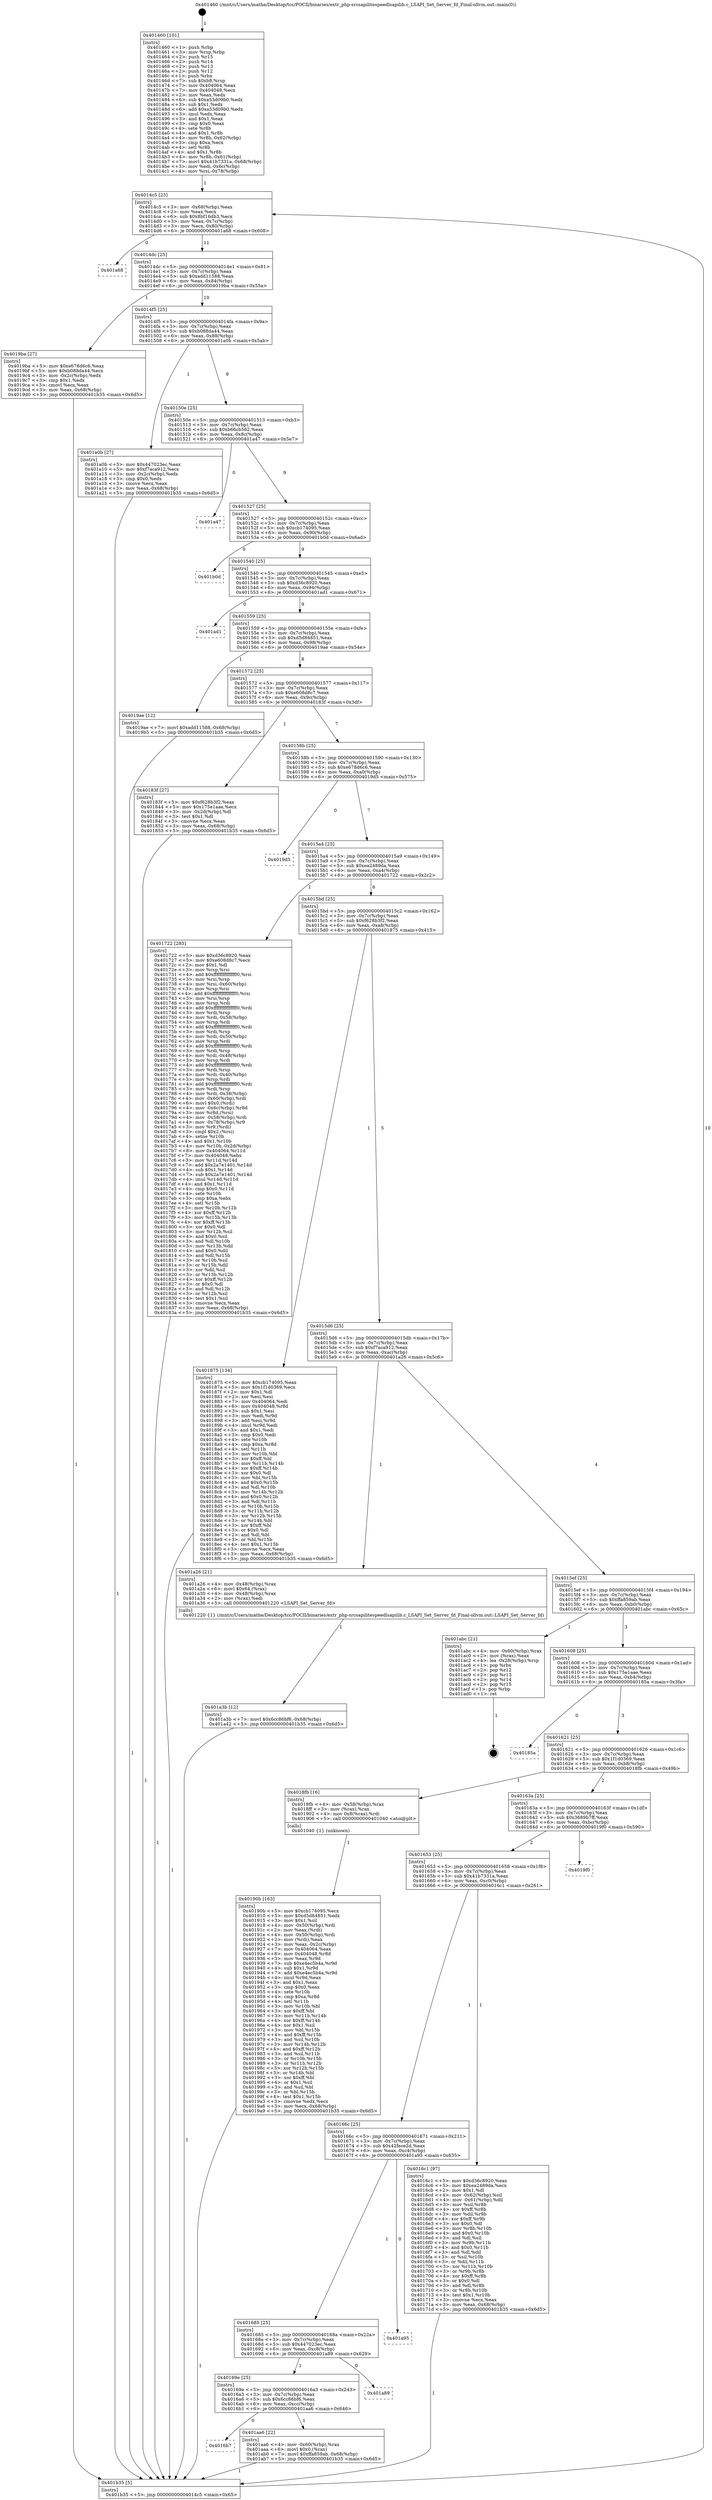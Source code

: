 digraph "0x401460" {
  label = "0x401460 (/mnt/c/Users/mathe/Desktop/tcc/POCII/binaries/extr_php-srcsapilitespeedlsapilib.c_LSAPI_Set_Server_fd_Final-ollvm.out::main(0))"
  labelloc = "t"
  node[shape=record]

  Entry [label="",width=0.3,height=0.3,shape=circle,fillcolor=black,style=filled]
  "0x4014c5" [label="{
     0x4014c5 [23]\l
     | [instrs]\l
     &nbsp;&nbsp;0x4014c5 \<+3\>: mov -0x68(%rbp),%eax\l
     &nbsp;&nbsp;0x4014c8 \<+2\>: mov %eax,%ecx\l
     &nbsp;&nbsp;0x4014ca \<+6\>: sub $0x8bf16db3,%ecx\l
     &nbsp;&nbsp;0x4014d0 \<+3\>: mov %eax,-0x7c(%rbp)\l
     &nbsp;&nbsp;0x4014d3 \<+3\>: mov %ecx,-0x80(%rbp)\l
     &nbsp;&nbsp;0x4014d6 \<+6\>: je 0000000000401a68 \<main+0x608\>\l
  }"]
  "0x401a68" [label="{
     0x401a68\l
  }", style=dashed]
  "0x4014dc" [label="{
     0x4014dc [25]\l
     | [instrs]\l
     &nbsp;&nbsp;0x4014dc \<+5\>: jmp 00000000004014e1 \<main+0x81\>\l
     &nbsp;&nbsp;0x4014e1 \<+3\>: mov -0x7c(%rbp),%eax\l
     &nbsp;&nbsp;0x4014e4 \<+5\>: sub $0xadd11588,%eax\l
     &nbsp;&nbsp;0x4014e9 \<+6\>: mov %eax,-0x84(%rbp)\l
     &nbsp;&nbsp;0x4014ef \<+6\>: je 00000000004019ba \<main+0x55a\>\l
  }"]
  Exit [label="",width=0.3,height=0.3,shape=circle,fillcolor=black,style=filled,peripheries=2]
  "0x4019ba" [label="{
     0x4019ba [27]\l
     | [instrs]\l
     &nbsp;&nbsp;0x4019ba \<+5\>: mov $0xe678d6c6,%eax\l
     &nbsp;&nbsp;0x4019bf \<+5\>: mov $0xb088da44,%ecx\l
     &nbsp;&nbsp;0x4019c4 \<+3\>: mov -0x2c(%rbp),%edx\l
     &nbsp;&nbsp;0x4019c7 \<+3\>: cmp $0x1,%edx\l
     &nbsp;&nbsp;0x4019ca \<+3\>: cmovl %ecx,%eax\l
     &nbsp;&nbsp;0x4019cd \<+3\>: mov %eax,-0x68(%rbp)\l
     &nbsp;&nbsp;0x4019d0 \<+5\>: jmp 0000000000401b35 \<main+0x6d5\>\l
  }"]
  "0x4014f5" [label="{
     0x4014f5 [25]\l
     | [instrs]\l
     &nbsp;&nbsp;0x4014f5 \<+5\>: jmp 00000000004014fa \<main+0x9a\>\l
     &nbsp;&nbsp;0x4014fa \<+3\>: mov -0x7c(%rbp),%eax\l
     &nbsp;&nbsp;0x4014fd \<+5\>: sub $0xb088da44,%eax\l
     &nbsp;&nbsp;0x401502 \<+6\>: mov %eax,-0x88(%rbp)\l
     &nbsp;&nbsp;0x401508 \<+6\>: je 0000000000401a0b \<main+0x5ab\>\l
  }"]
  "0x4016b7" [label="{
     0x4016b7\l
  }", style=dashed]
  "0x401a0b" [label="{
     0x401a0b [27]\l
     | [instrs]\l
     &nbsp;&nbsp;0x401a0b \<+5\>: mov $0x447023ec,%eax\l
     &nbsp;&nbsp;0x401a10 \<+5\>: mov $0xf7aca912,%ecx\l
     &nbsp;&nbsp;0x401a15 \<+3\>: mov -0x2c(%rbp),%edx\l
     &nbsp;&nbsp;0x401a18 \<+3\>: cmp $0x0,%edx\l
     &nbsp;&nbsp;0x401a1b \<+3\>: cmove %ecx,%eax\l
     &nbsp;&nbsp;0x401a1e \<+3\>: mov %eax,-0x68(%rbp)\l
     &nbsp;&nbsp;0x401a21 \<+5\>: jmp 0000000000401b35 \<main+0x6d5\>\l
  }"]
  "0x40150e" [label="{
     0x40150e [25]\l
     | [instrs]\l
     &nbsp;&nbsp;0x40150e \<+5\>: jmp 0000000000401513 \<main+0xb3\>\l
     &nbsp;&nbsp;0x401513 \<+3\>: mov -0x7c(%rbp),%eax\l
     &nbsp;&nbsp;0x401516 \<+5\>: sub $0xb66cb562,%eax\l
     &nbsp;&nbsp;0x40151b \<+6\>: mov %eax,-0x8c(%rbp)\l
     &nbsp;&nbsp;0x401521 \<+6\>: je 0000000000401a47 \<main+0x5e7\>\l
  }"]
  "0x401aa6" [label="{
     0x401aa6 [22]\l
     | [instrs]\l
     &nbsp;&nbsp;0x401aa6 \<+4\>: mov -0x60(%rbp),%rax\l
     &nbsp;&nbsp;0x401aaa \<+6\>: movl $0x0,(%rax)\l
     &nbsp;&nbsp;0x401ab0 \<+7\>: movl $0xffa859ab,-0x68(%rbp)\l
     &nbsp;&nbsp;0x401ab7 \<+5\>: jmp 0000000000401b35 \<main+0x6d5\>\l
  }"]
  "0x401a47" [label="{
     0x401a47\l
  }", style=dashed]
  "0x401527" [label="{
     0x401527 [25]\l
     | [instrs]\l
     &nbsp;&nbsp;0x401527 \<+5\>: jmp 000000000040152c \<main+0xcc\>\l
     &nbsp;&nbsp;0x40152c \<+3\>: mov -0x7c(%rbp),%eax\l
     &nbsp;&nbsp;0x40152f \<+5\>: sub $0xcb174095,%eax\l
     &nbsp;&nbsp;0x401534 \<+6\>: mov %eax,-0x90(%rbp)\l
     &nbsp;&nbsp;0x40153a \<+6\>: je 0000000000401b0d \<main+0x6ad\>\l
  }"]
  "0x40169e" [label="{
     0x40169e [25]\l
     | [instrs]\l
     &nbsp;&nbsp;0x40169e \<+5\>: jmp 00000000004016a3 \<main+0x243\>\l
     &nbsp;&nbsp;0x4016a3 \<+3\>: mov -0x7c(%rbp),%eax\l
     &nbsp;&nbsp;0x4016a6 \<+5\>: sub $0x6cc86bf6,%eax\l
     &nbsp;&nbsp;0x4016ab \<+6\>: mov %eax,-0xcc(%rbp)\l
     &nbsp;&nbsp;0x4016b1 \<+6\>: je 0000000000401aa6 \<main+0x646\>\l
  }"]
  "0x401b0d" [label="{
     0x401b0d\l
  }", style=dashed]
  "0x401540" [label="{
     0x401540 [25]\l
     | [instrs]\l
     &nbsp;&nbsp;0x401540 \<+5\>: jmp 0000000000401545 \<main+0xe5\>\l
     &nbsp;&nbsp;0x401545 \<+3\>: mov -0x7c(%rbp),%eax\l
     &nbsp;&nbsp;0x401548 \<+5\>: sub $0xd36c8920,%eax\l
     &nbsp;&nbsp;0x40154d \<+6\>: mov %eax,-0x94(%rbp)\l
     &nbsp;&nbsp;0x401553 \<+6\>: je 0000000000401ad1 \<main+0x671\>\l
  }"]
  "0x401a89" [label="{
     0x401a89\l
  }", style=dashed]
  "0x401ad1" [label="{
     0x401ad1\l
  }", style=dashed]
  "0x401559" [label="{
     0x401559 [25]\l
     | [instrs]\l
     &nbsp;&nbsp;0x401559 \<+5\>: jmp 000000000040155e \<main+0xfe\>\l
     &nbsp;&nbsp;0x40155e \<+3\>: mov -0x7c(%rbp),%eax\l
     &nbsp;&nbsp;0x401561 \<+5\>: sub $0xd5d84851,%eax\l
     &nbsp;&nbsp;0x401566 \<+6\>: mov %eax,-0x98(%rbp)\l
     &nbsp;&nbsp;0x40156c \<+6\>: je 00000000004019ae \<main+0x54e\>\l
  }"]
  "0x401685" [label="{
     0x401685 [25]\l
     | [instrs]\l
     &nbsp;&nbsp;0x401685 \<+5\>: jmp 000000000040168a \<main+0x22a\>\l
     &nbsp;&nbsp;0x40168a \<+3\>: mov -0x7c(%rbp),%eax\l
     &nbsp;&nbsp;0x40168d \<+5\>: sub $0x447023ec,%eax\l
     &nbsp;&nbsp;0x401692 \<+6\>: mov %eax,-0xc8(%rbp)\l
     &nbsp;&nbsp;0x401698 \<+6\>: je 0000000000401a89 \<main+0x629\>\l
  }"]
  "0x4019ae" [label="{
     0x4019ae [12]\l
     | [instrs]\l
     &nbsp;&nbsp;0x4019ae \<+7\>: movl $0xadd11588,-0x68(%rbp)\l
     &nbsp;&nbsp;0x4019b5 \<+5\>: jmp 0000000000401b35 \<main+0x6d5\>\l
  }"]
  "0x401572" [label="{
     0x401572 [25]\l
     | [instrs]\l
     &nbsp;&nbsp;0x401572 \<+5\>: jmp 0000000000401577 \<main+0x117\>\l
     &nbsp;&nbsp;0x401577 \<+3\>: mov -0x7c(%rbp),%eax\l
     &nbsp;&nbsp;0x40157a \<+5\>: sub $0xe608d8c7,%eax\l
     &nbsp;&nbsp;0x40157f \<+6\>: mov %eax,-0x9c(%rbp)\l
     &nbsp;&nbsp;0x401585 \<+6\>: je 000000000040183f \<main+0x3df\>\l
  }"]
  "0x401a95" [label="{
     0x401a95\l
  }", style=dashed]
  "0x40183f" [label="{
     0x40183f [27]\l
     | [instrs]\l
     &nbsp;&nbsp;0x40183f \<+5\>: mov $0xf628b3f2,%eax\l
     &nbsp;&nbsp;0x401844 \<+5\>: mov $0x175e1aae,%ecx\l
     &nbsp;&nbsp;0x401849 \<+3\>: mov -0x2d(%rbp),%dl\l
     &nbsp;&nbsp;0x40184c \<+3\>: test $0x1,%dl\l
     &nbsp;&nbsp;0x40184f \<+3\>: cmovne %ecx,%eax\l
     &nbsp;&nbsp;0x401852 \<+3\>: mov %eax,-0x68(%rbp)\l
     &nbsp;&nbsp;0x401855 \<+5\>: jmp 0000000000401b35 \<main+0x6d5\>\l
  }"]
  "0x40158b" [label="{
     0x40158b [25]\l
     | [instrs]\l
     &nbsp;&nbsp;0x40158b \<+5\>: jmp 0000000000401590 \<main+0x130\>\l
     &nbsp;&nbsp;0x401590 \<+3\>: mov -0x7c(%rbp),%eax\l
     &nbsp;&nbsp;0x401593 \<+5\>: sub $0xe678d6c6,%eax\l
     &nbsp;&nbsp;0x401598 \<+6\>: mov %eax,-0xa0(%rbp)\l
     &nbsp;&nbsp;0x40159e \<+6\>: je 00000000004019d5 \<main+0x575\>\l
  }"]
  "0x401a3b" [label="{
     0x401a3b [12]\l
     | [instrs]\l
     &nbsp;&nbsp;0x401a3b \<+7\>: movl $0x6cc86bf6,-0x68(%rbp)\l
     &nbsp;&nbsp;0x401a42 \<+5\>: jmp 0000000000401b35 \<main+0x6d5\>\l
  }"]
  "0x4019d5" [label="{
     0x4019d5\l
  }", style=dashed]
  "0x4015a4" [label="{
     0x4015a4 [25]\l
     | [instrs]\l
     &nbsp;&nbsp;0x4015a4 \<+5\>: jmp 00000000004015a9 \<main+0x149\>\l
     &nbsp;&nbsp;0x4015a9 \<+3\>: mov -0x7c(%rbp),%eax\l
     &nbsp;&nbsp;0x4015ac \<+5\>: sub $0xea2489da,%eax\l
     &nbsp;&nbsp;0x4015b1 \<+6\>: mov %eax,-0xa4(%rbp)\l
     &nbsp;&nbsp;0x4015b7 \<+6\>: je 0000000000401722 \<main+0x2c2\>\l
  }"]
  "0x40190b" [label="{
     0x40190b [163]\l
     | [instrs]\l
     &nbsp;&nbsp;0x40190b \<+5\>: mov $0xcb174095,%ecx\l
     &nbsp;&nbsp;0x401910 \<+5\>: mov $0xd5d84851,%edx\l
     &nbsp;&nbsp;0x401915 \<+3\>: mov $0x1,%sil\l
     &nbsp;&nbsp;0x401918 \<+4\>: mov -0x50(%rbp),%rdi\l
     &nbsp;&nbsp;0x40191c \<+2\>: mov %eax,(%rdi)\l
     &nbsp;&nbsp;0x40191e \<+4\>: mov -0x50(%rbp),%rdi\l
     &nbsp;&nbsp;0x401922 \<+2\>: mov (%rdi),%eax\l
     &nbsp;&nbsp;0x401924 \<+3\>: mov %eax,-0x2c(%rbp)\l
     &nbsp;&nbsp;0x401927 \<+7\>: mov 0x404064,%eax\l
     &nbsp;&nbsp;0x40192e \<+8\>: mov 0x404048,%r8d\l
     &nbsp;&nbsp;0x401936 \<+3\>: mov %eax,%r9d\l
     &nbsp;&nbsp;0x401939 \<+7\>: sub $0xe4ec5b4a,%r9d\l
     &nbsp;&nbsp;0x401940 \<+4\>: sub $0x1,%r9d\l
     &nbsp;&nbsp;0x401944 \<+7\>: add $0xe4ec5b4a,%r9d\l
     &nbsp;&nbsp;0x40194b \<+4\>: imul %r9d,%eax\l
     &nbsp;&nbsp;0x40194f \<+3\>: and $0x1,%eax\l
     &nbsp;&nbsp;0x401952 \<+3\>: cmp $0x0,%eax\l
     &nbsp;&nbsp;0x401955 \<+4\>: sete %r10b\l
     &nbsp;&nbsp;0x401959 \<+4\>: cmp $0xa,%r8d\l
     &nbsp;&nbsp;0x40195d \<+4\>: setl %r11b\l
     &nbsp;&nbsp;0x401961 \<+3\>: mov %r10b,%bl\l
     &nbsp;&nbsp;0x401964 \<+3\>: xor $0xff,%bl\l
     &nbsp;&nbsp;0x401967 \<+3\>: mov %r11b,%r14b\l
     &nbsp;&nbsp;0x40196a \<+4\>: xor $0xff,%r14b\l
     &nbsp;&nbsp;0x40196e \<+4\>: xor $0x1,%sil\l
     &nbsp;&nbsp;0x401972 \<+3\>: mov %bl,%r15b\l
     &nbsp;&nbsp;0x401975 \<+4\>: and $0xff,%r15b\l
     &nbsp;&nbsp;0x401979 \<+3\>: and %sil,%r10b\l
     &nbsp;&nbsp;0x40197c \<+3\>: mov %r14b,%r12b\l
     &nbsp;&nbsp;0x40197f \<+4\>: and $0xff,%r12b\l
     &nbsp;&nbsp;0x401983 \<+3\>: and %sil,%r11b\l
     &nbsp;&nbsp;0x401986 \<+3\>: or %r10b,%r15b\l
     &nbsp;&nbsp;0x401989 \<+3\>: or %r11b,%r12b\l
     &nbsp;&nbsp;0x40198c \<+3\>: xor %r12b,%r15b\l
     &nbsp;&nbsp;0x40198f \<+3\>: or %r14b,%bl\l
     &nbsp;&nbsp;0x401992 \<+3\>: xor $0xff,%bl\l
     &nbsp;&nbsp;0x401995 \<+4\>: or $0x1,%sil\l
     &nbsp;&nbsp;0x401999 \<+3\>: and %sil,%bl\l
     &nbsp;&nbsp;0x40199c \<+3\>: or %bl,%r15b\l
     &nbsp;&nbsp;0x40199f \<+4\>: test $0x1,%r15b\l
     &nbsp;&nbsp;0x4019a3 \<+3\>: cmovne %edx,%ecx\l
     &nbsp;&nbsp;0x4019a6 \<+3\>: mov %ecx,-0x68(%rbp)\l
     &nbsp;&nbsp;0x4019a9 \<+5\>: jmp 0000000000401b35 \<main+0x6d5\>\l
  }"]
  "0x401722" [label="{
     0x401722 [285]\l
     | [instrs]\l
     &nbsp;&nbsp;0x401722 \<+5\>: mov $0xd36c8920,%eax\l
     &nbsp;&nbsp;0x401727 \<+5\>: mov $0xe608d8c7,%ecx\l
     &nbsp;&nbsp;0x40172c \<+2\>: mov $0x1,%dl\l
     &nbsp;&nbsp;0x40172e \<+3\>: mov %rsp,%rsi\l
     &nbsp;&nbsp;0x401731 \<+4\>: add $0xfffffffffffffff0,%rsi\l
     &nbsp;&nbsp;0x401735 \<+3\>: mov %rsi,%rsp\l
     &nbsp;&nbsp;0x401738 \<+4\>: mov %rsi,-0x60(%rbp)\l
     &nbsp;&nbsp;0x40173c \<+3\>: mov %rsp,%rsi\l
     &nbsp;&nbsp;0x40173f \<+4\>: add $0xfffffffffffffff0,%rsi\l
     &nbsp;&nbsp;0x401743 \<+3\>: mov %rsi,%rsp\l
     &nbsp;&nbsp;0x401746 \<+3\>: mov %rsp,%rdi\l
     &nbsp;&nbsp;0x401749 \<+4\>: add $0xfffffffffffffff0,%rdi\l
     &nbsp;&nbsp;0x40174d \<+3\>: mov %rdi,%rsp\l
     &nbsp;&nbsp;0x401750 \<+4\>: mov %rdi,-0x58(%rbp)\l
     &nbsp;&nbsp;0x401754 \<+3\>: mov %rsp,%rdi\l
     &nbsp;&nbsp;0x401757 \<+4\>: add $0xfffffffffffffff0,%rdi\l
     &nbsp;&nbsp;0x40175b \<+3\>: mov %rdi,%rsp\l
     &nbsp;&nbsp;0x40175e \<+4\>: mov %rdi,-0x50(%rbp)\l
     &nbsp;&nbsp;0x401762 \<+3\>: mov %rsp,%rdi\l
     &nbsp;&nbsp;0x401765 \<+4\>: add $0xfffffffffffffff0,%rdi\l
     &nbsp;&nbsp;0x401769 \<+3\>: mov %rdi,%rsp\l
     &nbsp;&nbsp;0x40176c \<+4\>: mov %rdi,-0x48(%rbp)\l
     &nbsp;&nbsp;0x401770 \<+3\>: mov %rsp,%rdi\l
     &nbsp;&nbsp;0x401773 \<+4\>: add $0xfffffffffffffff0,%rdi\l
     &nbsp;&nbsp;0x401777 \<+3\>: mov %rdi,%rsp\l
     &nbsp;&nbsp;0x40177a \<+4\>: mov %rdi,-0x40(%rbp)\l
     &nbsp;&nbsp;0x40177e \<+3\>: mov %rsp,%rdi\l
     &nbsp;&nbsp;0x401781 \<+4\>: add $0xfffffffffffffff0,%rdi\l
     &nbsp;&nbsp;0x401785 \<+3\>: mov %rdi,%rsp\l
     &nbsp;&nbsp;0x401788 \<+4\>: mov %rdi,-0x38(%rbp)\l
     &nbsp;&nbsp;0x40178c \<+4\>: mov -0x60(%rbp),%rdi\l
     &nbsp;&nbsp;0x401790 \<+6\>: movl $0x0,(%rdi)\l
     &nbsp;&nbsp;0x401796 \<+4\>: mov -0x6c(%rbp),%r8d\l
     &nbsp;&nbsp;0x40179a \<+3\>: mov %r8d,(%rsi)\l
     &nbsp;&nbsp;0x40179d \<+4\>: mov -0x58(%rbp),%rdi\l
     &nbsp;&nbsp;0x4017a1 \<+4\>: mov -0x78(%rbp),%r9\l
     &nbsp;&nbsp;0x4017a5 \<+3\>: mov %r9,(%rdi)\l
     &nbsp;&nbsp;0x4017a8 \<+3\>: cmpl $0x2,(%rsi)\l
     &nbsp;&nbsp;0x4017ab \<+4\>: setne %r10b\l
     &nbsp;&nbsp;0x4017af \<+4\>: and $0x1,%r10b\l
     &nbsp;&nbsp;0x4017b3 \<+4\>: mov %r10b,-0x2d(%rbp)\l
     &nbsp;&nbsp;0x4017b7 \<+8\>: mov 0x404064,%r11d\l
     &nbsp;&nbsp;0x4017bf \<+7\>: mov 0x404048,%ebx\l
     &nbsp;&nbsp;0x4017c6 \<+3\>: mov %r11d,%r14d\l
     &nbsp;&nbsp;0x4017c9 \<+7\>: add $0x2a7e1401,%r14d\l
     &nbsp;&nbsp;0x4017d0 \<+4\>: sub $0x1,%r14d\l
     &nbsp;&nbsp;0x4017d4 \<+7\>: sub $0x2a7e1401,%r14d\l
     &nbsp;&nbsp;0x4017db \<+4\>: imul %r14d,%r11d\l
     &nbsp;&nbsp;0x4017df \<+4\>: and $0x1,%r11d\l
     &nbsp;&nbsp;0x4017e3 \<+4\>: cmp $0x0,%r11d\l
     &nbsp;&nbsp;0x4017e7 \<+4\>: sete %r10b\l
     &nbsp;&nbsp;0x4017eb \<+3\>: cmp $0xa,%ebx\l
     &nbsp;&nbsp;0x4017ee \<+4\>: setl %r15b\l
     &nbsp;&nbsp;0x4017f2 \<+3\>: mov %r10b,%r12b\l
     &nbsp;&nbsp;0x4017f5 \<+4\>: xor $0xff,%r12b\l
     &nbsp;&nbsp;0x4017f9 \<+3\>: mov %r15b,%r13b\l
     &nbsp;&nbsp;0x4017fc \<+4\>: xor $0xff,%r13b\l
     &nbsp;&nbsp;0x401800 \<+3\>: xor $0x0,%dl\l
     &nbsp;&nbsp;0x401803 \<+3\>: mov %r12b,%sil\l
     &nbsp;&nbsp;0x401806 \<+4\>: and $0x0,%sil\l
     &nbsp;&nbsp;0x40180a \<+3\>: and %dl,%r10b\l
     &nbsp;&nbsp;0x40180d \<+3\>: mov %r13b,%dil\l
     &nbsp;&nbsp;0x401810 \<+4\>: and $0x0,%dil\l
     &nbsp;&nbsp;0x401814 \<+3\>: and %dl,%r15b\l
     &nbsp;&nbsp;0x401817 \<+3\>: or %r10b,%sil\l
     &nbsp;&nbsp;0x40181a \<+3\>: or %r15b,%dil\l
     &nbsp;&nbsp;0x40181d \<+3\>: xor %dil,%sil\l
     &nbsp;&nbsp;0x401820 \<+3\>: or %r13b,%r12b\l
     &nbsp;&nbsp;0x401823 \<+4\>: xor $0xff,%r12b\l
     &nbsp;&nbsp;0x401827 \<+3\>: or $0x0,%dl\l
     &nbsp;&nbsp;0x40182a \<+3\>: and %dl,%r12b\l
     &nbsp;&nbsp;0x40182d \<+3\>: or %r12b,%sil\l
     &nbsp;&nbsp;0x401830 \<+4\>: test $0x1,%sil\l
     &nbsp;&nbsp;0x401834 \<+3\>: cmovne %ecx,%eax\l
     &nbsp;&nbsp;0x401837 \<+3\>: mov %eax,-0x68(%rbp)\l
     &nbsp;&nbsp;0x40183a \<+5\>: jmp 0000000000401b35 \<main+0x6d5\>\l
  }"]
  "0x4015bd" [label="{
     0x4015bd [25]\l
     | [instrs]\l
     &nbsp;&nbsp;0x4015bd \<+5\>: jmp 00000000004015c2 \<main+0x162\>\l
     &nbsp;&nbsp;0x4015c2 \<+3\>: mov -0x7c(%rbp),%eax\l
     &nbsp;&nbsp;0x4015c5 \<+5\>: sub $0xf628b3f2,%eax\l
     &nbsp;&nbsp;0x4015ca \<+6\>: mov %eax,-0xa8(%rbp)\l
     &nbsp;&nbsp;0x4015d0 \<+6\>: je 0000000000401875 \<main+0x415\>\l
  }"]
  "0x401460" [label="{
     0x401460 [101]\l
     | [instrs]\l
     &nbsp;&nbsp;0x401460 \<+1\>: push %rbp\l
     &nbsp;&nbsp;0x401461 \<+3\>: mov %rsp,%rbp\l
     &nbsp;&nbsp;0x401464 \<+2\>: push %r15\l
     &nbsp;&nbsp;0x401466 \<+2\>: push %r14\l
     &nbsp;&nbsp;0x401468 \<+2\>: push %r13\l
     &nbsp;&nbsp;0x40146a \<+2\>: push %r12\l
     &nbsp;&nbsp;0x40146c \<+1\>: push %rbx\l
     &nbsp;&nbsp;0x40146d \<+7\>: sub $0xb8,%rsp\l
     &nbsp;&nbsp;0x401474 \<+7\>: mov 0x404064,%eax\l
     &nbsp;&nbsp;0x40147b \<+7\>: mov 0x404048,%ecx\l
     &nbsp;&nbsp;0x401482 \<+2\>: mov %eax,%edx\l
     &nbsp;&nbsp;0x401484 \<+6\>: sub $0xa53d09b0,%edx\l
     &nbsp;&nbsp;0x40148a \<+3\>: sub $0x1,%edx\l
     &nbsp;&nbsp;0x40148d \<+6\>: add $0xa53d09b0,%edx\l
     &nbsp;&nbsp;0x401493 \<+3\>: imul %edx,%eax\l
     &nbsp;&nbsp;0x401496 \<+3\>: and $0x1,%eax\l
     &nbsp;&nbsp;0x401499 \<+3\>: cmp $0x0,%eax\l
     &nbsp;&nbsp;0x40149c \<+4\>: sete %r8b\l
     &nbsp;&nbsp;0x4014a0 \<+4\>: and $0x1,%r8b\l
     &nbsp;&nbsp;0x4014a4 \<+4\>: mov %r8b,-0x62(%rbp)\l
     &nbsp;&nbsp;0x4014a8 \<+3\>: cmp $0xa,%ecx\l
     &nbsp;&nbsp;0x4014ab \<+4\>: setl %r8b\l
     &nbsp;&nbsp;0x4014af \<+4\>: and $0x1,%r8b\l
     &nbsp;&nbsp;0x4014b3 \<+4\>: mov %r8b,-0x61(%rbp)\l
     &nbsp;&nbsp;0x4014b7 \<+7\>: movl $0x41b7331a,-0x68(%rbp)\l
     &nbsp;&nbsp;0x4014be \<+3\>: mov %edi,-0x6c(%rbp)\l
     &nbsp;&nbsp;0x4014c1 \<+4\>: mov %rsi,-0x78(%rbp)\l
  }"]
  "0x401875" [label="{
     0x401875 [134]\l
     | [instrs]\l
     &nbsp;&nbsp;0x401875 \<+5\>: mov $0xcb174095,%eax\l
     &nbsp;&nbsp;0x40187a \<+5\>: mov $0x1f1d0369,%ecx\l
     &nbsp;&nbsp;0x40187f \<+2\>: mov $0x1,%dl\l
     &nbsp;&nbsp;0x401881 \<+2\>: xor %esi,%esi\l
     &nbsp;&nbsp;0x401883 \<+7\>: mov 0x404064,%edi\l
     &nbsp;&nbsp;0x40188a \<+8\>: mov 0x404048,%r8d\l
     &nbsp;&nbsp;0x401892 \<+3\>: sub $0x1,%esi\l
     &nbsp;&nbsp;0x401895 \<+3\>: mov %edi,%r9d\l
     &nbsp;&nbsp;0x401898 \<+3\>: add %esi,%r9d\l
     &nbsp;&nbsp;0x40189b \<+4\>: imul %r9d,%edi\l
     &nbsp;&nbsp;0x40189f \<+3\>: and $0x1,%edi\l
     &nbsp;&nbsp;0x4018a2 \<+3\>: cmp $0x0,%edi\l
     &nbsp;&nbsp;0x4018a5 \<+4\>: sete %r10b\l
     &nbsp;&nbsp;0x4018a9 \<+4\>: cmp $0xa,%r8d\l
     &nbsp;&nbsp;0x4018ad \<+4\>: setl %r11b\l
     &nbsp;&nbsp;0x4018b1 \<+3\>: mov %r10b,%bl\l
     &nbsp;&nbsp;0x4018b4 \<+3\>: xor $0xff,%bl\l
     &nbsp;&nbsp;0x4018b7 \<+3\>: mov %r11b,%r14b\l
     &nbsp;&nbsp;0x4018ba \<+4\>: xor $0xff,%r14b\l
     &nbsp;&nbsp;0x4018be \<+3\>: xor $0x0,%dl\l
     &nbsp;&nbsp;0x4018c1 \<+3\>: mov %bl,%r15b\l
     &nbsp;&nbsp;0x4018c4 \<+4\>: and $0x0,%r15b\l
     &nbsp;&nbsp;0x4018c8 \<+3\>: and %dl,%r10b\l
     &nbsp;&nbsp;0x4018cb \<+3\>: mov %r14b,%r12b\l
     &nbsp;&nbsp;0x4018ce \<+4\>: and $0x0,%r12b\l
     &nbsp;&nbsp;0x4018d2 \<+3\>: and %dl,%r11b\l
     &nbsp;&nbsp;0x4018d5 \<+3\>: or %r10b,%r15b\l
     &nbsp;&nbsp;0x4018d8 \<+3\>: or %r11b,%r12b\l
     &nbsp;&nbsp;0x4018db \<+3\>: xor %r12b,%r15b\l
     &nbsp;&nbsp;0x4018de \<+3\>: or %r14b,%bl\l
     &nbsp;&nbsp;0x4018e1 \<+3\>: xor $0xff,%bl\l
     &nbsp;&nbsp;0x4018e4 \<+3\>: or $0x0,%dl\l
     &nbsp;&nbsp;0x4018e7 \<+2\>: and %dl,%bl\l
     &nbsp;&nbsp;0x4018e9 \<+3\>: or %bl,%r15b\l
     &nbsp;&nbsp;0x4018ec \<+4\>: test $0x1,%r15b\l
     &nbsp;&nbsp;0x4018f0 \<+3\>: cmovne %ecx,%eax\l
     &nbsp;&nbsp;0x4018f3 \<+3\>: mov %eax,-0x68(%rbp)\l
     &nbsp;&nbsp;0x4018f6 \<+5\>: jmp 0000000000401b35 \<main+0x6d5\>\l
  }"]
  "0x4015d6" [label="{
     0x4015d6 [25]\l
     | [instrs]\l
     &nbsp;&nbsp;0x4015d6 \<+5\>: jmp 00000000004015db \<main+0x17b\>\l
     &nbsp;&nbsp;0x4015db \<+3\>: mov -0x7c(%rbp),%eax\l
     &nbsp;&nbsp;0x4015de \<+5\>: sub $0xf7aca912,%eax\l
     &nbsp;&nbsp;0x4015e3 \<+6\>: mov %eax,-0xac(%rbp)\l
     &nbsp;&nbsp;0x4015e9 \<+6\>: je 0000000000401a26 \<main+0x5c6\>\l
  }"]
  "0x401b35" [label="{
     0x401b35 [5]\l
     | [instrs]\l
     &nbsp;&nbsp;0x401b35 \<+5\>: jmp 00000000004014c5 \<main+0x65\>\l
  }"]
  "0x401a26" [label="{
     0x401a26 [21]\l
     | [instrs]\l
     &nbsp;&nbsp;0x401a26 \<+4\>: mov -0x48(%rbp),%rax\l
     &nbsp;&nbsp;0x401a2a \<+6\>: movl $0x64,(%rax)\l
     &nbsp;&nbsp;0x401a30 \<+4\>: mov -0x48(%rbp),%rax\l
     &nbsp;&nbsp;0x401a34 \<+2\>: mov (%rax),%edi\l
     &nbsp;&nbsp;0x401a36 \<+5\>: call 0000000000401220 \<LSAPI_Set_Server_fd\>\l
     | [calls]\l
     &nbsp;&nbsp;0x401220 \{1\} (/mnt/c/Users/mathe/Desktop/tcc/POCII/binaries/extr_php-srcsapilitespeedlsapilib.c_LSAPI_Set_Server_fd_Final-ollvm.out::LSAPI_Set_Server_fd)\l
  }"]
  "0x4015ef" [label="{
     0x4015ef [25]\l
     | [instrs]\l
     &nbsp;&nbsp;0x4015ef \<+5\>: jmp 00000000004015f4 \<main+0x194\>\l
     &nbsp;&nbsp;0x4015f4 \<+3\>: mov -0x7c(%rbp),%eax\l
     &nbsp;&nbsp;0x4015f7 \<+5\>: sub $0xffa859ab,%eax\l
     &nbsp;&nbsp;0x4015fc \<+6\>: mov %eax,-0xb0(%rbp)\l
     &nbsp;&nbsp;0x401602 \<+6\>: je 0000000000401abc \<main+0x65c\>\l
  }"]
  "0x40166c" [label="{
     0x40166c [25]\l
     | [instrs]\l
     &nbsp;&nbsp;0x40166c \<+5\>: jmp 0000000000401671 \<main+0x211\>\l
     &nbsp;&nbsp;0x401671 \<+3\>: mov -0x7c(%rbp),%eax\l
     &nbsp;&nbsp;0x401674 \<+5\>: sub $0x42fece2d,%eax\l
     &nbsp;&nbsp;0x401679 \<+6\>: mov %eax,-0xc4(%rbp)\l
     &nbsp;&nbsp;0x40167f \<+6\>: je 0000000000401a95 \<main+0x635\>\l
  }"]
  "0x401abc" [label="{
     0x401abc [21]\l
     | [instrs]\l
     &nbsp;&nbsp;0x401abc \<+4\>: mov -0x60(%rbp),%rax\l
     &nbsp;&nbsp;0x401ac0 \<+2\>: mov (%rax),%eax\l
     &nbsp;&nbsp;0x401ac2 \<+4\>: lea -0x28(%rbp),%rsp\l
     &nbsp;&nbsp;0x401ac6 \<+1\>: pop %rbx\l
     &nbsp;&nbsp;0x401ac7 \<+2\>: pop %r12\l
     &nbsp;&nbsp;0x401ac9 \<+2\>: pop %r13\l
     &nbsp;&nbsp;0x401acb \<+2\>: pop %r14\l
     &nbsp;&nbsp;0x401acd \<+2\>: pop %r15\l
     &nbsp;&nbsp;0x401acf \<+1\>: pop %rbp\l
     &nbsp;&nbsp;0x401ad0 \<+1\>: ret\l
  }"]
  "0x401608" [label="{
     0x401608 [25]\l
     | [instrs]\l
     &nbsp;&nbsp;0x401608 \<+5\>: jmp 000000000040160d \<main+0x1ad\>\l
     &nbsp;&nbsp;0x40160d \<+3\>: mov -0x7c(%rbp),%eax\l
     &nbsp;&nbsp;0x401610 \<+5\>: sub $0x175e1aae,%eax\l
     &nbsp;&nbsp;0x401615 \<+6\>: mov %eax,-0xb4(%rbp)\l
     &nbsp;&nbsp;0x40161b \<+6\>: je 000000000040185a \<main+0x3fa\>\l
  }"]
  "0x4016c1" [label="{
     0x4016c1 [97]\l
     | [instrs]\l
     &nbsp;&nbsp;0x4016c1 \<+5\>: mov $0xd36c8920,%eax\l
     &nbsp;&nbsp;0x4016c6 \<+5\>: mov $0xea2489da,%ecx\l
     &nbsp;&nbsp;0x4016cb \<+2\>: mov $0x1,%dl\l
     &nbsp;&nbsp;0x4016cd \<+4\>: mov -0x62(%rbp),%sil\l
     &nbsp;&nbsp;0x4016d1 \<+4\>: mov -0x61(%rbp),%dil\l
     &nbsp;&nbsp;0x4016d5 \<+3\>: mov %sil,%r8b\l
     &nbsp;&nbsp;0x4016d8 \<+4\>: xor $0xff,%r8b\l
     &nbsp;&nbsp;0x4016dc \<+3\>: mov %dil,%r9b\l
     &nbsp;&nbsp;0x4016df \<+4\>: xor $0xff,%r9b\l
     &nbsp;&nbsp;0x4016e3 \<+3\>: xor $0x0,%dl\l
     &nbsp;&nbsp;0x4016e6 \<+3\>: mov %r8b,%r10b\l
     &nbsp;&nbsp;0x4016e9 \<+4\>: and $0x0,%r10b\l
     &nbsp;&nbsp;0x4016ed \<+3\>: and %dl,%sil\l
     &nbsp;&nbsp;0x4016f0 \<+3\>: mov %r9b,%r11b\l
     &nbsp;&nbsp;0x4016f3 \<+4\>: and $0x0,%r11b\l
     &nbsp;&nbsp;0x4016f7 \<+3\>: and %dl,%dil\l
     &nbsp;&nbsp;0x4016fa \<+3\>: or %sil,%r10b\l
     &nbsp;&nbsp;0x4016fd \<+3\>: or %dil,%r11b\l
     &nbsp;&nbsp;0x401700 \<+3\>: xor %r11b,%r10b\l
     &nbsp;&nbsp;0x401703 \<+3\>: or %r9b,%r8b\l
     &nbsp;&nbsp;0x401706 \<+4\>: xor $0xff,%r8b\l
     &nbsp;&nbsp;0x40170a \<+3\>: or $0x0,%dl\l
     &nbsp;&nbsp;0x40170d \<+3\>: and %dl,%r8b\l
     &nbsp;&nbsp;0x401710 \<+3\>: or %r8b,%r10b\l
     &nbsp;&nbsp;0x401713 \<+4\>: test $0x1,%r10b\l
     &nbsp;&nbsp;0x401717 \<+3\>: cmovne %ecx,%eax\l
     &nbsp;&nbsp;0x40171a \<+3\>: mov %eax,-0x68(%rbp)\l
     &nbsp;&nbsp;0x40171d \<+5\>: jmp 0000000000401b35 \<main+0x6d5\>\l
  }"]
  "0x40185a" [label="{
     0x40185a\l
  }", style=dashed]
  "0x401621" [label="{
     0x401621 [25]\l
     | [instrs]\l
     &nbsp;&nbsp;0x401621 \<+5\>: jmp 0000000000401626 \<main+0x1c6\>\l
     &nbsp;&nbsp;0x401626 \<+3\>: mov -0x7c(%rbp),%eax\l
     &nbsp;&nbsp;0x401629 \<+5\>: sub $0x1f1d0369,%eax\l
     &nbsp;&nbsp;0x40162e \<+6\>: mov %eax,-0xb8(%rbp)\l
     &nbsp;&nbsp;0x401634 \<+6\>: je 00000000004018fb \<main+0x49b\>\l
  }"]
  "0x401653" [label="{
     0x401653 [25]\l
     | [instrs]\l
     &nbsp;&nbsp;0x401653 \<+5\>: jmp 0000000000401658 \<main+0x1f8\>\l
     &nbsp;&nbsp;0x401658 \<+3\>: mov -0x7c(%rbp),%eax\l
     &nbsp;&nbsp;0x40165b \<+5\>: sub $0x41b7331a,%eax\l
     &nbsp;&nbsp;0x401660 \<+6\>: mov %eax,-0xc0(%rbp)\l
     &nbsp;&nbsp;0x401666 \<+6\>: je 00000000004016c1 \<main+0x261\>\l
  }"]
  "0x4018fb" [label="{
     0x4018fb [16]\l
     | [instrs]\l
     &nbsp;&nbsp;0x4018fb \<+4\>: mov -0x58(%rbp),%rax\l
     &nbsp;&nbsp;0x4018ff \<+3\>: mov (%rax),%rax\l
     &nbsp;&nbsp;0x401902 \<+4\>: mov 0x8(%rax),%rdi\l
     &nbsp;&nbsp;0x401906 \<+5\>: call 0000000000401040 \<atoi@plt\>\l
     | [calls]\l
     &nbsp;&nbsp;0x401040 \{1\} (unknown)\l
  }"]
  "0x40163a" [label="{
     0x40163a [25]\l
     | [instrs]\l
     &nbsp;&nbsp;0x40163a \<+5\>: jmp 000000000040163f \<main+0x1df\>\l
     &nbsp;&nbsp;0x40163f \<+3\>: mov -0x7c(%rbp),%eax\l
     &nbsp;&nbsp;0x401642 \<+5\>: sub $0x3689b7ff,%eax\l
     &nbsp;&nbsp;0x401647 \<+6\>: mov %eax,-0xbc(%rbp)\l
     &nbsp;&nbsp;0x40164d \<+6\>: je 00000000004019f0 \<main+0x590\>\l
  }"]
  "0x4019f0" [label="{
     0x4019f0\l
  }", style=dashed]
  Entry -> "0x401460" [label=" 1"]
  "0x4014c5" -> "0x401a68" [label=" 0"]
  "0x4014c5" -> "0x4014dc" [label=" 11"]
  "0x401abc" -> Exit [label=" 1"]
  "0x4014dc" -> "0x4019ba" [label=" 1"]
  "0x4014dc" -> "0x4014f5" [label=" 10"]
  "0x401aa6" -> "0x401b35" [label=" 1"]
  "0x4014f5" -> "0x401a0b" [label=" 1"]
  "0x4014f5" -> "0x40150e" [label=" 9"]
  "0x40169e" -> "0x4016b7" [label=" 0"]
  "0x40150e" -> "0x401a47" [label=" 0"]
  "0x40150e" -> "0x401527" [label=" 9"]
  "0x40169e" -> "0x401aa6" [label=" 1"]
  "0x401527" -> "0x401b0d" [label=" 0"]
  "0x401527" -> "0x401540" [label=" 9"]
  "0x401685" -> "0x40169e" [label=" 1"]
  "0x401540" -> "0x401ad1" [label=" 0"]
  "0x401540" -> "0x401559" [label=" 9"]
  "0x401685" -> "0x401a89" [label=" 0"]
  "0x401559" -> "0x4019ae" [label=" 1"]
  "0x401559" -> "0x401572" [label=" 8"]
  "0x40166c" -> "0x401685" [label=" 1"]
  "0x401572" -> "0x40183f" [label=" 1"]
  "0x401572" -> "0x40158b" [label=" 7"]
  "0x40166c" -> "0x401a95" [label=" 0"]
  "0x40158b" -> "0x4019d5" [label=" 0"]
  "0x40158b" -> "0x4015a4" [label=" 7"]
  "0x401a3b" -> "0x401b35" [label=" 1"]
  "0x4015a4" -> "0x401722" [label=" 1"]
  "0x4015a4" -> "0x4015bd" [label=" 6"]
  "0x401a26" -> "0x401a3b" [label=" 1"]
  "0x4015bd" -> "0x401875" [label=" 1"]
  "0x4015bd" -> "0x4015d6" [label=" 5"]
  "0x4019ba" -> "0x401b35" [label=" 1"]
  "0x4015d6" -> "0x401a26" [label=" 1"]
  "0x4015d6" -> "0x4015ef" [label=" 4"]
  "0x4019ae" -> "0x401b35" [label=" 1"]
  "0x4015ef" -> "0x401abc" [label=" 1"]
  "0x4015ef" -> "0x401608" [label=" 3"]
  "0x40190b" -> "0x401b35" [label=" 1"]
  "0x401608" -> "0x40185a" [label=" 0"]
  "0x401608" -> "0x401621" [label=" 3"]
  "0x4018fb" -> "0x40190b" [label=" 1"]
  "0x401621" -> "0x4018fb" [label=" 1"]
  "0x401621" -> "0x40163a" [label=" 2"]
  "0x40183f" -> "0x401b35" [label=" 1"]
  "0x40163a" -> "0x4019f0" [label=" 0"]
  "0x40163a" -> "0x401653" [label=" 2"]
  "0x401875" -> "0x401b35" [label=" 1"]
  "0x401653" -> "0x4016c1" [label=" 1"]
  "0x401653" -> "0x40166c" [label=" 1"]
  "0x4016c1" -> "0x401b35" [label=" 1"]
  "0x401460" -> "0x4014c5" [label=" 1"]
  "0x401b35" -> "0x4014c5" [label=" 10"]
  "0x401a0b" -> "0x401b35" [label=" 1"]
  "0x401722" -> "0x401b35" [label=" 1"]
}
